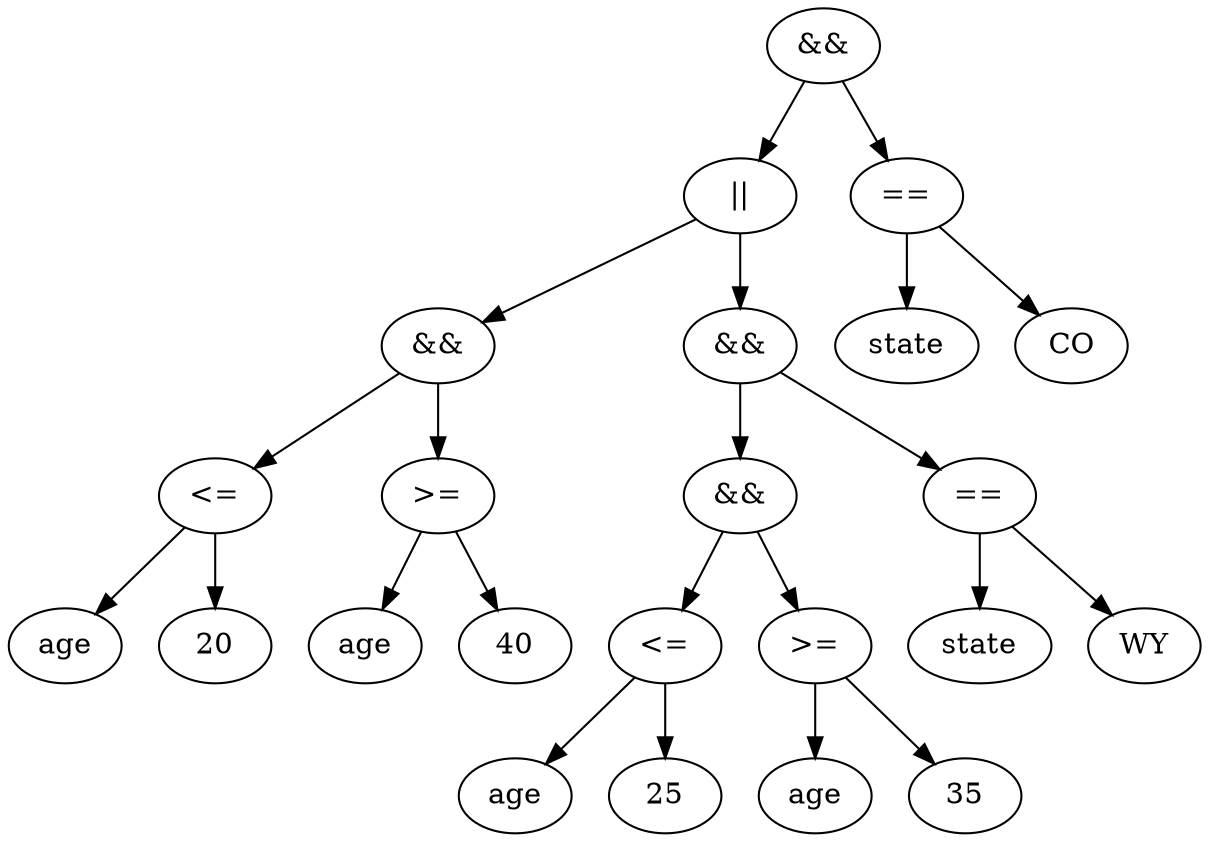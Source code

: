 digraph {
	
	s_AND1 -> s_LE1;
	s_AND1 -> s_GE1;
	s_OR1 -> s_AND4;
	s_OR1 -> s_AND1;
	s_LE1 -> s_AGE1;
	s_GE1 -> s_AGE2;
	s_LE1 -> s_20;
	s_GE1 -> s_40;
	s_EQ1 -> s_STATE1;
	s_EQ1 -> s_CO;
	

	s_LE1 [label="<="];
	s_GE1 [label=">="];
	s_AGE1 [label="age"];
	s_AGE2 [label="age"];
	s_40 [label="40"];
	s_20 [label="20"];
	s_AND1 [label="&&"];
	s_AND2 [label="&&"];
	s_EQ1 [label="=="];
	s_CO [label="CO"];
	s_STATE1 [label="state"];

	s_AND3 -> s_LE2;
	s_AND3 -> s_GE2;
	s_AND4 -> s_EQ2;
	s_AND4 -> s_AND3;
	s_LE2 -> s_AGE3;
	s_GE2 -> s_AGE4;
	s_LE2 -> s_25;
	s_GE2 -> s_35;
	s_EQ2 -> s_STATE2;
	s_EQ2 -> s_WY;
	

	s_LE2 [label="<="];
	s_GE2 [label=">="];
	s_AGE3 [label="age"];
	s_AGE4 [label="age"];
	s_35 [label="35"];
	s_25 [label="25"];
	s_AND3 [label="&&"];
	s_AND4 [label="&&"];
	s_EQ2 [label="=="];
	s_WY [label="WY"];
	s_STATE2 [label="state"];

	s_AND2 -> s_OR1;
	s_AND2 -> s_EQ1;

	s_OR1 [label="||"];

}
